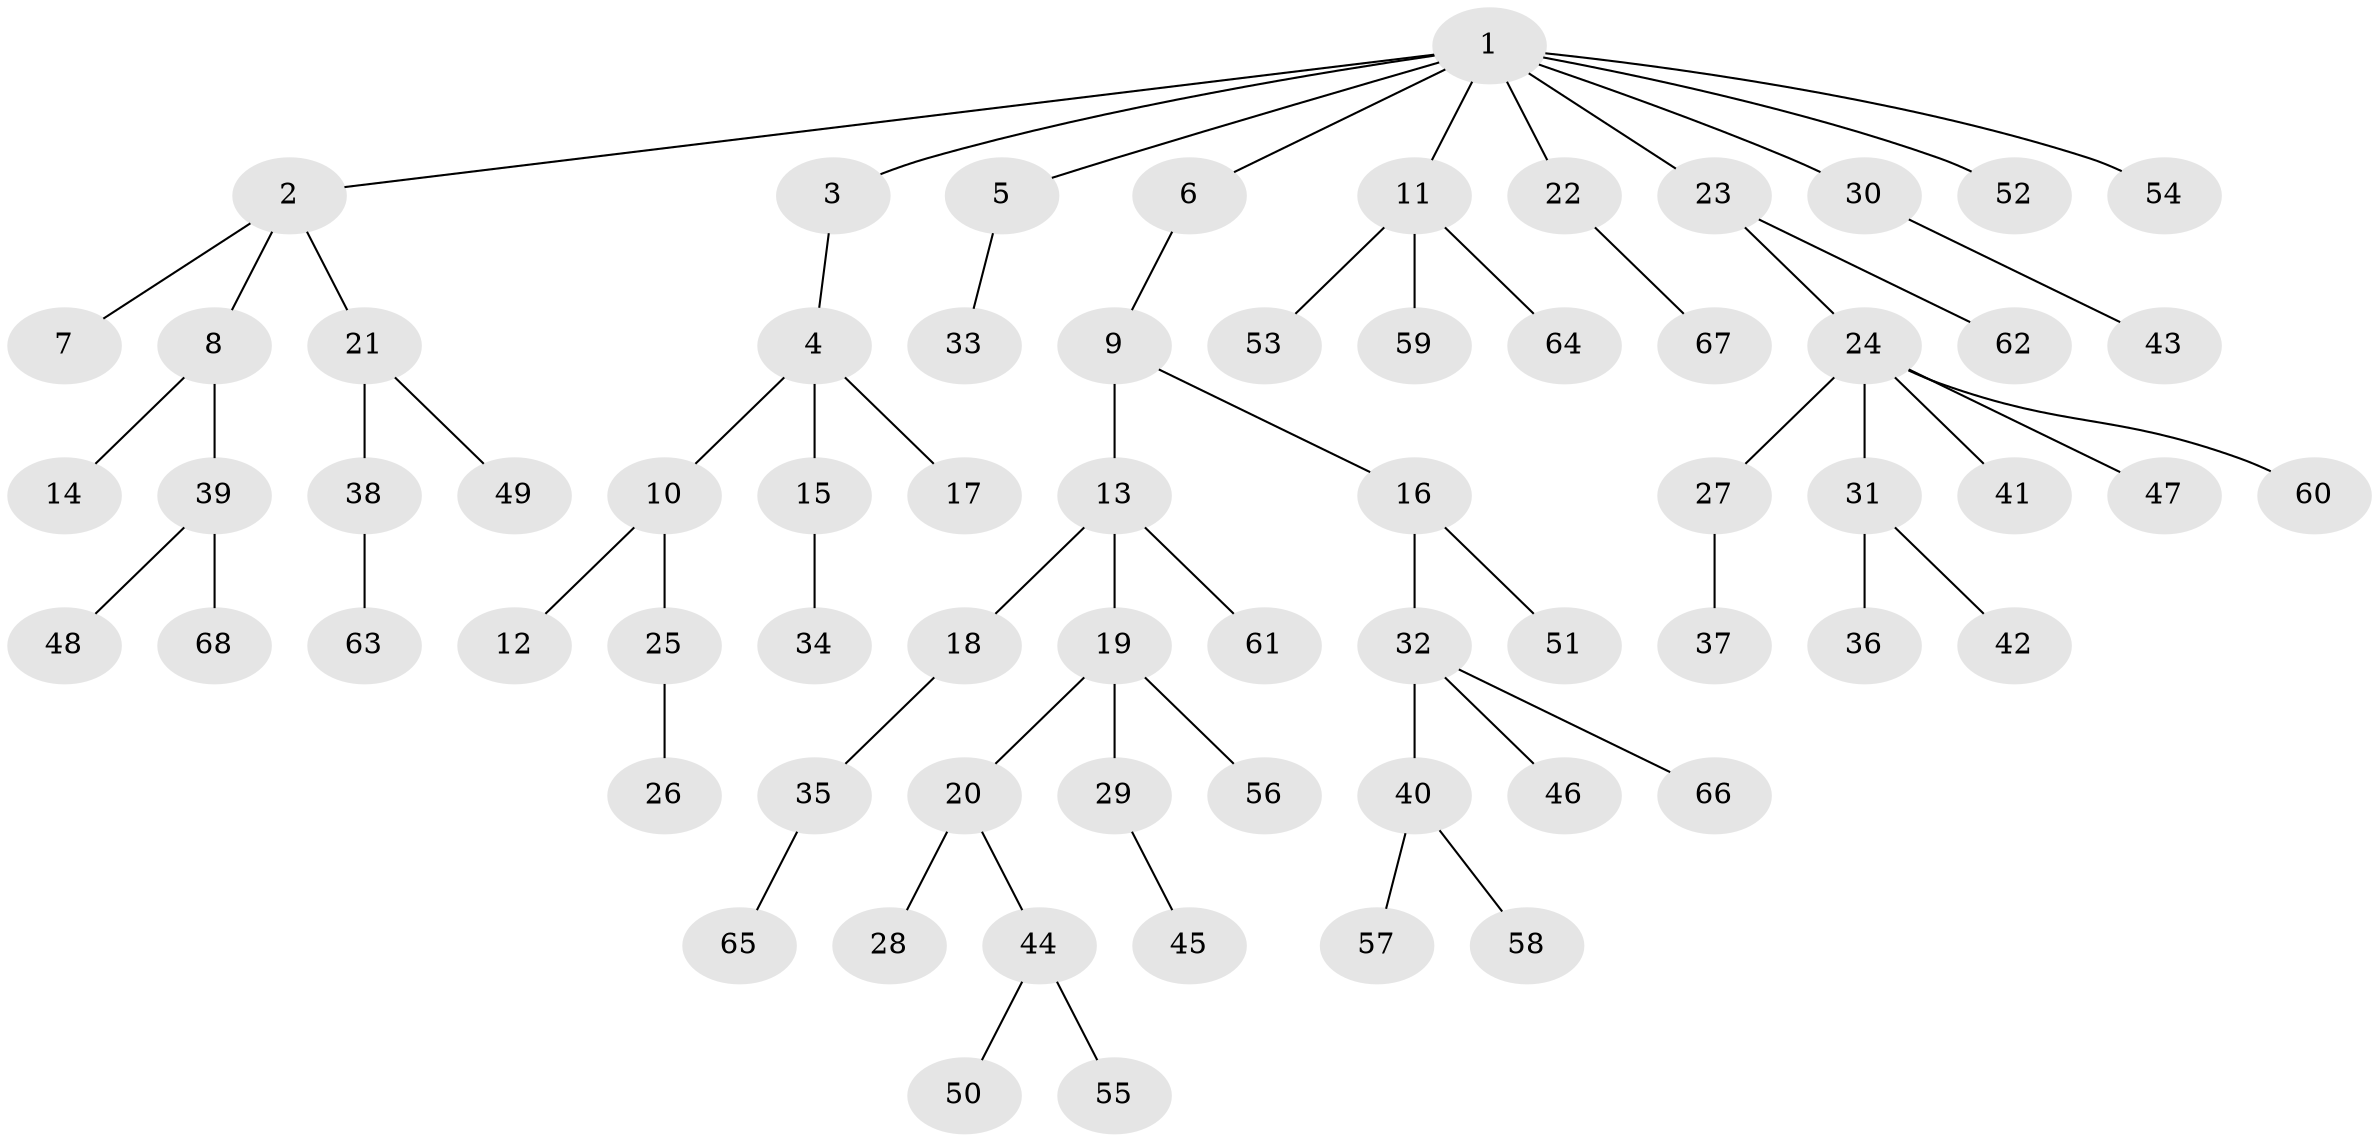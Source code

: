 // Generated by graph-tools (version 1.1) at 2025/52/03/09/25 04:52:21]
// undirected, 68 vertices, 67 edges
graph export_dot {
graph [start="1"]
  node [color=gray90,style=filled];
  1;
  2;
  3;
  4;
  5;
  6;
  7;
  8;
  9;
  10;
  11;
  12;
  13;
  14;
  15;
  16;
  17;
  18;
  19;
  20;
  21;
  22;
  23;
  24;
  25;
  26;
  27;
  28;
  29;
  30;
  31;
  32;
  33;
  34;
  35;
  36;
  37;
  38;
  39;
  40;
  41;
  42;
  43;
  44;
  45;
  46;
  47;
  48;
  49;
  50;
  51;
  52;
  53;
  54;
  55;
  56;
  57;
  58;
  59;
  60;
  61;
  62;
  63;
  64;
  65;
  66;
  67;
  68;
  1 -- 2;
  1 -- 3;
  1 -- 5;
  1 -- 6;
  1 -- 11;
  1 -- 22;
  1 -- 23;
  1 -- 30;
  1 -- 52;
  1 -- 54;
  2 -- 7;
  2 -- 8;
  2 -- 21;
  3 -- 4;
  4 -- 10;
  4 -- 15;
  4 -- 17;
  5 -- 33;
  6 -- 9;
  8 -- 14;
  8 -- 39;
  9 -- 13;
  9 -- 16;
  10 -- 12;
  10 -- 25;
  11 -- 53;
  11 -- 59;
  11 -- 64;
  13 -- 18;
  13 -- 19;
  13 -- 61;
  15 -- 34;
  16 -- 32;
  16 -- 51;
  18 -- 35;
  19 -- 20;
  19 -- 29;
  19 -- 56;
  20 -- 28;
  20 -- 44;
  21 -- 38;
  21 -- 49;
  22 -- 67;
  23 -- 24;
  23 -- 62;
  24 -- 27;
  24 -- 31;
  24 -- 41;
  24 -- 47;
  24 -- 60;
  25 -- 26;
  27 -- 37;
  29 -- 45;
  30 -- 43;
  31 -- 36;
  31 -- 42;
  32 -- 40;
  32 -- 46;
  32 -- 66;
  35 -- 65;
  38 -- 63;
  39 -- 48;
  39 -- 68;
  40 -- 57;
  40 -- 58;
  44 -- 50;
  44 -- 55;
}
